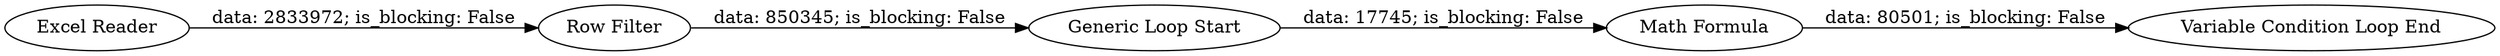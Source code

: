 digraph {
	"2367826055989864701_3" [label="Generic Loop Start"]
	"2367826055989864701_5" [label="Variable Condition Loop End"]
	"2367826055989864701_1" [label="Excel Reader"]
	"2367826055989864701_4" [label="Math Formula"]
	"2367826055989864701_2" [label="Row Filter"]
	"2367826055989864701_1" -> "2367826055989864701_2" [label="data: 2833972; is_blocking: False"]
	"2367826055989864701_2" -> "2367826055989864701_3" [label="data: 850345; is_blocking: False"]
	"2367826055989864701_3" -> "2367826055989864701_4" [label="data: 17745; is_blocking: False"]
	"2367826055989864701_4" -> "2367826055989864701_5" [label="data: 80501; is_blocking: False"]
	rankdir=LR
}
